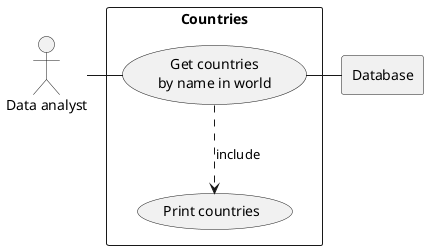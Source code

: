 @startuml

actor HR as "Data analyst"

rectangle Database

rectangle "Countries" {
    usecase UC4 as "Get countries
    by name in world"

    usecase UCa as "Print countries"

    HR - UC4
    UC4 ..> UCa : include
    UC4 - Database
}

@enduml